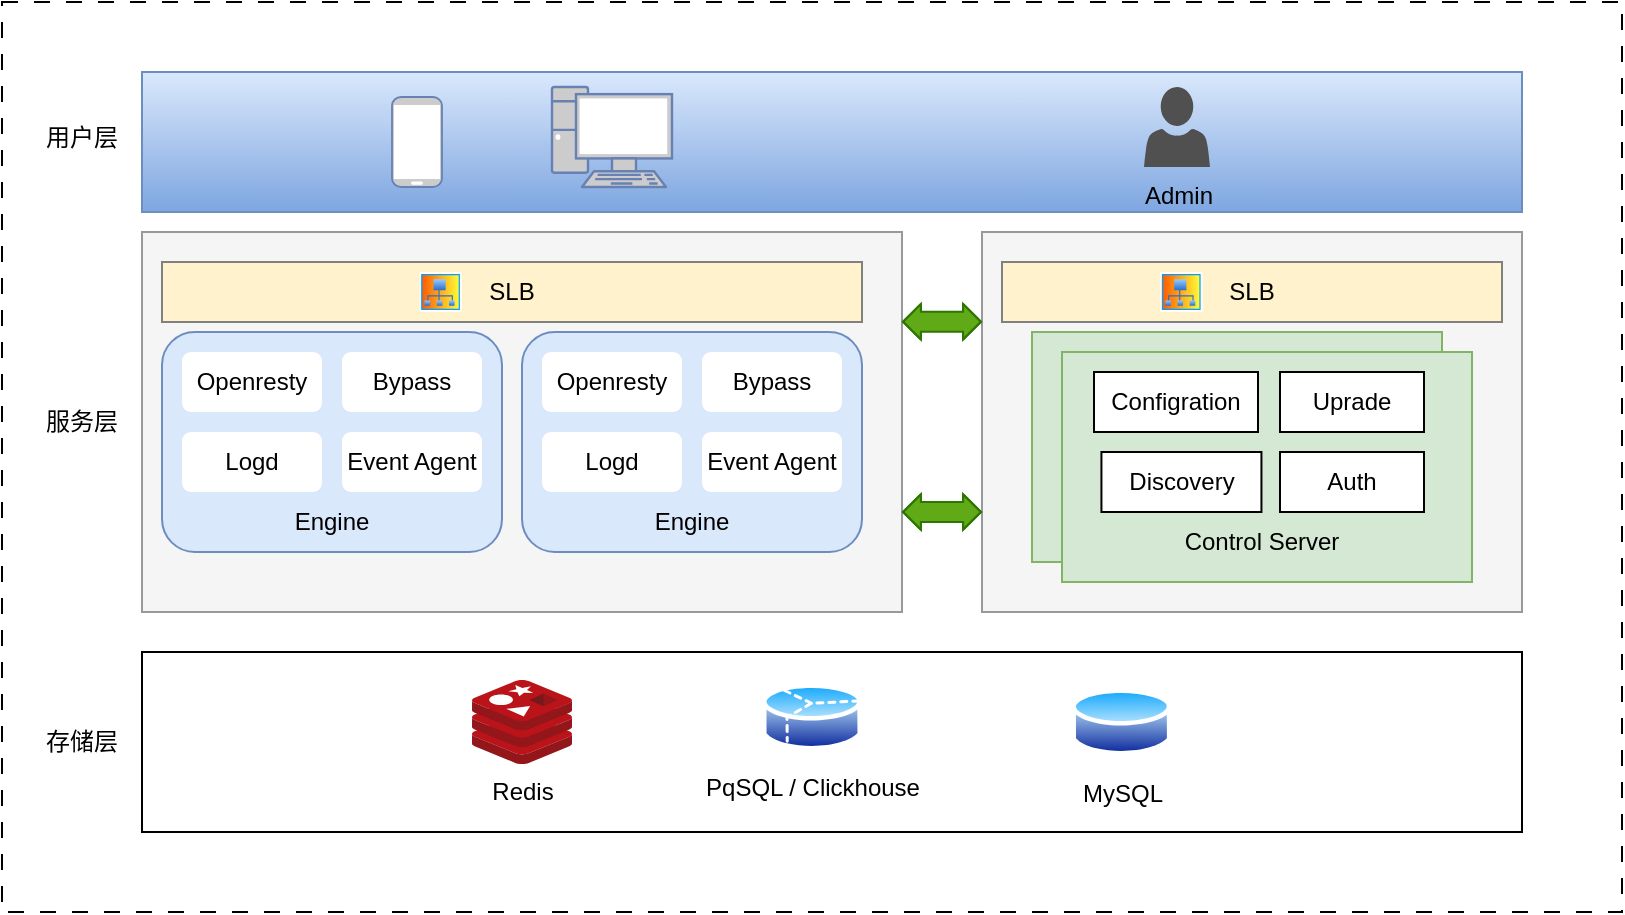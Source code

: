 <mxfile version="20.8.1" type="github" pages="4">
  <diagram id="QHqpLSU-fdE5Svy4Iw9_" name="架构图">
    <mxGraphModel dx="1195" dy="694" grid="1" gridSize="10" guides="1" tooltips="1" connect="1" arrows="1" fold="1" page="1" pageScale="1" pageWidth="827" pageHeight="1169" math="0" shadow="0">
      <root>
        <mxCell id="0" />
        <mxCell id="1" parent="0" />
        <mxCell id="9kweAl1eoht-Mn5aI06N-27" value="" style="rounded=0;whiteSpace=wrap;html=1;dashed=1;dashPattern=8 8;glass=0;" vertex="1" parent="1">
          <mxGeometry x="120" y="115" width="810" height="455" as="geometry" />
        </mxCell>
        <mxCell id="9kweAl1eoht-Mn5aI06N-16" value="" style="rounded=0;whiteSpace=wrap;html=1;strokeColor=#999999;fillColor=#f5f5f5;fontColor=#333333;" vertex="1" parent="1">
          <mxGeometry x="610" y="230" width="270" height="190" as="geometry" />
        </mxCell>
        <mxCell id="9kweAl1eoht-Mn5aI06N-17" value="" style="rounded=0;whiteSpace=wrap;html=1;strokeColor=#82b366;fillColor=#d5e8d4;" vertex="1" parent="1">
          <mxGeometry x="635" y="280" width="205" height="115" as="geometry" />
        </mxCell>
        <mxCell id="DRKu7bPqZMU2_JwGomFF-2" value="" style="rounded=0;whiteSpace=wrap;html=1;strokeColor=#999999;fillColor=#f5f5f5;fontColor=#333333;" parent="1" vertex="1">
          <mxGeometry x="190" y="230" width="380" height="190" as="geometry" />
        </mxCell>
        <mxCell id="XTTUQiexYlqABtr_ovT6-5" value="" style="rounded=1;whiteSpace=wrap;html=1;strokeColor=#6c8ebf;fillColor=#dae8fc;movable=1;resizable=1;rotatable=1;deletable=1;editable=1;connectable=1;" parent="1" vertex="1">
          <mxGeometry x="200" y="280" width="170" height="110" as="geometry" />
        </mxCell>
        <mxCell id="DRKu7bPqZMU2_JwGomFF-1" value="" style="rounded=0;whiteSpace=wrap;html=1;strokeColor=#6c8ebf;fillColor=#dae8fc;gradientColor=#7ea6e0;" parent="1" vertex="1">
          <mxGeometry x="190" y="150" width="690" height="70" as="geometry" />
        </mxCell>
        <mxCell id="DRKu7bPqZMU2_JwGomFF-3" value="" style="rounded=0;whiteSpace=wrap;html=1;strokeColor=#82b366;fillColor=#d5e8d4;" parent="1" vertex="1">
          <mxGeometry x="650" y="290" width="205" height="115" as="geometry" />
        </mxCell>
        <mxCell id="DRKu7bPqZMU2_JwGomFF-4" value="" style="rounded=0;whiteSpace=wrap;html=1;" parent="1" vertex="1">
          <mxGeometry x="190" y="440" width="690" height="90" as="geometry" />
        </mxCell>
        <mxCell id="DRKu7bPqZMU2_JwGomFF-5" value="用户层" style="text;html=1;strokeColor=none;fillColor=none;align=center;verticalAlign=middle;whiteSpace=wrap;rounded=0;" parent="1" vertex="1">
          <mxGeometry x="130" y="167.5" width="60" height="30" as="geometry" />
        </mxCell>
        <mxCell id="XTTUQiexYlqABtr_ovT6-1" value="Openresty" style="rounded=1;whiteSpace=wrap;html=1;strokeColor=none;movable=1;resizable=1;rotatable=1;deletable=1;editable=1;connectable=1;" parent="1" vertex="1">
          <mxGeometry x="210" y="290" width="70" height="30" as="geometry" />
        </mxCell>
        <mxCell id="XTTUQiexYlqABtr_ovT6-2" value="Bypass" style="rounded=1;whiteSpace=wrap;html=1;strokeColor=none;movable=1;resizable=1;rotatable=1;deletable=1;editable=1;connectable=1;" parent="1" vertex="1">
          <mxGeometry x="290" y="290" width="70" height="30" as="geometry" />
        </mxCell>
        <mxCell id="XTTUQiexYlqABtr_ovT6-3" value="Event Agent" style="rounded=1;whiteSpace=wrap;html=1;strokeColor=none;movable=1;resizable=1;rotatable=1;deletable=1;editable=1;connectable=1;" parent="1" vertex="1">
          <mxGeometry x="290" y="330" width="70" height="30" as="geometry" />
        </mxCell>
        <mxCell id="XTTUQiexYlqABtr_ovT6-4" value="Logd" style="rounded=1;whiteSpace=wrap;html=1;strokeColor=none;movable=1;resizable=1;rotatable=1;deletable=1;editable=1;connectable=1;" parent="1" vertex="1">
          <mxGeometry x="210" y="330" width="70" height="30" as="geometry" />
        </mxCell>
        <mxCell id="XTTUQiexYlqABtr_ovT6-6" value="" style="rounded=1;whiteSpace=wrap;html=1;strokeColor=#6c8ebf;fillColor=#dae8fc;movable=1;resizable=1;rotatable=1;deletable=1;editable=1;connectable=1;" parent="1" vertex="1">
          <mxGeometry x="380" y="280" width="170" height="110" as="geometry" />
        </mxCell>
        <mxCell id="XTTUQiexYlqABtr_ovT6-7" value="Openresty" style="rounded=1;whiteSpace=wrap;html=1;strokeColor=none;movable=1;resizable=1;rotatable=1;deletable=1;editable=1;connectable=1;" parent="1" vertex="1">
          <mxGeometry x="390" y="290" width="70" height="30" as="geometry" />
        </mxCell>
        <mxCell id="XTTUQiexYlqABtr_ovT6-8" value="Bypass" style="rounded=1;whiteSpace=wrap;html=1;strokeColor=none;movable=1;resizable=1;rotatable=1;deletable=1;editable=1;connectable=1;" parent="1" vertex="1">
          <mxGeometry x="470" y="290" width="70" height="30" as="geometry" />
        </mxCell>
        <mxCell id="XTTUQiexYlqABtr_ovT6-9" value="Event Agent" style="rounded=1;whiteSpace=wrap;html=1;strokeColor=none;movable=1;resizable=1;rotatable=1;deletable=1;editable=1;connectable=1;" parent="1" vertex="1">
          <mxGeometry x="470" y="330" width="70" height="30" as="geometry" />
        </mxCell>
        <mxCell id="XTTUQiexYlqABtr_ovT6-10" value="Logd" style="rounded=1;whiteSpace=wrap;html=1;strokeColor=none;movable=1;resizable=1;rotatable=1;deletable=1;editable=1;connectable=1;" parent="1" vertex="1">
          <mxGeometry x="390" y="330" width="70" height="30" as="geometry" />
        </mxCell>
        <mxCell id="XTTUQiexYlqABtr_ovT6-16" value="SLB" style="rounded=0;whiteSpace=wrap;html=1;strokeColor=#808080;fillColor=#fff2cc;" parent="1" vertex="1">
          <mxGeometry x="200" y="245" width="350" height="30" as="geometry" />
        </mxCell>
        <mxCell id="XTTUQiexYlqABtr_ovT6-17" value="Engine" style="text;html=1;strokeColor=none;fillColor=none;align=center;verticalAlign=middle;whiteSpace=wrap;rounded=0;" parent="1" vertex="1">
          <mxGeometry x="435" y="360" width="60" height="30" as="geometry" />
        </mxCell>
        <mxCell id="A2RBMv4qCWmO6yTB0ns1-3" value="Engine" style="text;html=1;strokeColor=none;fillColor=none;align=center;verticalAlign=middle;whiteSpace=wrap;rounded=0;" parent="1" vertex="1">
          <mxGeometry x="255" y="360" width="60" height="30" as="geometry" />
        </mxCell>
        <mxCell id="A2RBMv4qCWmO6yTB0ns1-4" value="" style="fontColor=#0066CC;verticalAlign=top;verticalLabelPosition=bottom;labelPosition=center;align=center;html=1;outlineConnect=0;fillColor=#CCCCCC;strokeColor=#6881B3;gradientColor=none;gradientDirection=north;strokeWidth=2;shape=mxgraph.networks.mobile;rounded=0;" parent="1" vertex="1">
          <mxGeometry x="315" y="162.5" width="25" height="45" as="geometry" />
        </mxCell>
        <mxCell id="A2RBMv4qCWmO6yTB0ns1-5" value="" style="fontColor=#0066CC;verticalAlign=top;verticalLabelPosition=bottom;labelPosition=center;align=center;html=1;outlineConnect=0;fillColor=#CCCCCC;strokeColor=#6881B3;gradientColor=none;gradientDirection=north;strokeWidth=2;shape=mxgraph.networks.pc;rounded=0;" parent="1" vertex="1">
          <mxGeometry x="395" y="157.5" width="60" height="50" as="geometry" />
        </mxCell>
        <mxCell id="T-98aVVm2dTqcfH8pRrv-1" value="Redis" style="sketch=0;aspect=fixed;html=1;points=[];align=center;image;fontSize=12;image=img/lib/mscae/Cache_Redis_Product.svg;" vertex="1" parent="1">
          <mxGeometry x="355" y="454" width="50" height="42" as="geometry" />
        </mxCell>
        <mxCell id="T-98aVVm2dTqcfH8pRrv-3" value="Configration" style="rounded=0;whiteSpace=wrap;html=1;" vertex="1" parent="1">
          <mxGeometry x="666" y="300" width="82" height="30" as="geometry" />
        </mxCell>
        <mxCell id="T-98aVVm2dTqcfH8pRrv-4" value="Uprade" style="rounded=0;whiteSpace=wrap;html=1;" vertex="1" parent="1">
          <mxGeometry x="759" y="300" width="72" height="30" as="geometry" />
        </mxCell>
        <mxCell id="ZY-Z2LiAh8ZrY2GahEp_-1" value="Control Server" style="text;html=1;strokeColor=none;fillColor=none;align=center;verticalAlign=middle;whiteSpace=wrap;rounded=0;" vertex="1" parent="1">
          <mxGeometry x="700" y="375" width="100" height="20" as="geometry" />
        </mxCell>
        <mxCell id="9kweAl1eoht-Mn5aI06N-4" value="" style="aspect=fixed;perimeter=ellipsePerimeter;html=1;align=center;shadow=0;dashed=0;spacingTop=3;image;image=img/lib/active_directory/site_collection.svg;" vertex="1" parent="1">
          <mxGeometry x="328.72" y="250" width="21.28" height="20" as="geometry" />
        </mxCell>
        <mxCell id="9kweAl1eoht-Mn5aI06N-7" value="Admin" style="sketch=0;pointerEvents=1;shadow=0;dashed=0;html=1;strokeColor=none;labelPosition=center;verticalLabelPosition=bottom;verticalAlign=top;align=center;fillColor=#505050;shape=mxgraph.mscae.intune.account_portal" vertex="1" parent="1">
          <mxGeometry x="691" y="157.5" width="33" height="40" as="geometry" />
        </mxCell>
        <mxCell id="9kweAl1eoht-Mn5aI06N-8" value="Discovery" style="rounded=0;whiteSpace=wrap;html=1;" vertex="1" parent="1">
          <mxGeometry x="669.72" y="340" width="80" height="30" as="geometry" />
        </mxCell>
        <mxCell id="9kweAl1eoht-Mn5aI06N-9" value="Auth" style="rounded=0;whiteSpace=wrap;html=1;" vertex="1" parent="1">
          <mxGeometry x="759" y="340" width="72" height="30" as="geometry" />
        </mxCell>
        <mxCell id="9kweAl1eoht-Mn5aI06N-11" value="PqSQL / Clickhouse" style="aspect=fixed;perimeter=ellipsePerimeter;html=1;align=center;shadow=0;dashed=0;spacingTop=3;image;image=img/lib/active_directory/database_partition_3.svg;" vertex="1" parent="1">
          <mxGeometry x="500" y="454" width="50" height="37" as="geometry" />
        </mxCell>
        <mxCell id="9kweAl1eoht-Mn5aI06N-12" value="MySQL" style="aspect=fixed;perimeter=ellipsePerimeter;html=1;align=center;shadow=0;dashed=0;spacingTop=3;image;image=img/lib/active_directory/database.svg;" vertex="1" parent="1">
          <mxGeometry x="654.72" y="456.5" width="50" height="37" as="geometry" />
        </mxCell>
        <mxCell id="9kweAl1eoht-Mn5aI06N-14" value="SLB" style="rounded=0;whiteSpace=wrap;html=1;strokeColor=#808080;fillColor=#fff2cc;" vertex="1" parent="1">
          <mxGeometry x="620" y="245" width="250" height="30" as="geometry" />
        </mxCell>
        <mxCell id="9kweAl1eoht-Mn5aI06N-18" value="" style="aspect=fixed;perimeter=ellipsePerimeter;html=1;align=center;shadow=0;dashed=0;spacingTop=3;image;image=img/lib/active_directory/site_collection.svg;" vertex="1" parent="1">
          <mxGeometry x="699.08" y="250" width="21.28" height="20" as="geometry" />
        </mxCell>
        <mxCell id="9kweAl1eoht-Mn5aI06N-21" value="存储层" style="text;html=1;strokeColor=none;fillColor=none;align=center;verticalAlign=middle;whiteSpace=wrap;rounded=0;" vertex="1" parent="1">
          <mxGeometry x="130" y="470" width="60" height="30" as="geometry" />
        </mxCell>
        <mxCell id="9kweAl1eoht-Mn5aI06N-22" value="服务层" style="text;html=1;strokeColor=none;fillColor=none;align=center;verticalAlign=middle;whiteSpace=wrap;rounded=0;" vertex="1" parent="1">
          <mxGeometry x="130" y="310" width="60" height="30" as="geometry" />
        </mxCell>
        <mxCell id="9kweAl1eoht-Mn5aI06N-24" value="" style="shape=flexArrow;endArrow=classic;startArrow=classic;html=1;rounded=0;fillColor=#60a917;strokeColor=#2D7600;endWidth=6.815;endSize=2.655;startWidth=6.815;startSize=2.655;" edge="1" parent="1">
          <mxGeometry width="100" height="100" relative="1" as="geometry">
            <mxPoint x="570" y="370.0" as="sourcePoint" />
            <mxPoint x="610" y="370" as="targetPoint" />
            <Array as="points">
              <mxPoint x="600" y="370" />
            </Array>
          </mxGeometry>
        </mxCell>
        <mxCell id="9kweAl1eoht-Mn5aI06N-26" value="" style="shape=flexArrow;endArrow=classic;startArrow=classic;html=1;rounded=0;fillColor=#60a917;strokeColor=#2D7600;endWidth=6.815;endSize=2.655;startWidth=6.815;startSize=2.655;" edge="1" parent="1">
          <mxGeometry width="100" height="100" relative="1" as="geometry">
            <mxPoint x="570" y="274.85" as="sourcePoint" />
            <mxPoint x="610" y="274.85" as="targetPoint" />
            <Array as="points">
              <mxPoint x="600" y="274.85" />
            </Array>
          </mxGeometry>
        </mxCell>
      </root>
    </mxGraphModel>
  </diagram>
  <diagram id="H_ck7P8dlUUagU2h52F6" name="原理示意图">
    <mxGraphModel dx="1095" dy="636" grid="1" gridSize="10" guides="1" tooltips="1" connect="1" arrows="1" fold="1" page="1" pageScale="1" pageWidth="827" pageHeight="1169" math="0" shadow="0">
      <root>
        <mxCell id="0" />
        <mxCell id="1" parent="0" />
        <mxCell id="0kI2cozcI7CMRLFcSVNO-47" value="" style="rounded=1;whiteSpace=wrap;html=1;glass=0;dashed=1;dashPattern=8 8;shadow=0;strokeColor=#999999;" parent="1" vertex="1">
          <mxGeometry x="130" y="160" width="570" height="440" as="geometry" />
        </mxCell>
        <mxCell id="0kI2cozcI7CMRLFcSVNO-32" value="" style="rounded=1;whiteSpace=wrap;html=1;glass=0;fillColor=#F5F9FF;strokeColor=none;" parent="1" vertex="1">
          <mxGeometry x="160" y="480" width="380" height="100" as="geometry" />
        </mxCell>
        <mxCell id="0kI2cozcI7CMRLFcSVNO-28" value="" style="rounded=0;whiteSpace=wrap;html=1;fillColor=#E6E6E6;strokeColor=none;glass=0;" parent="1" vertex="1">
          <mxGeometry x="240" y="200" width="200" height="120" as="geometry" />
        </mxCell>
        <mxCell id="vspUS4Y1iWkkkbIc6cM_-5" style="edgeStyle=orthogonalEdgeStyle;rounded=0;orthogonalLoop=1;jettySize=auto;html=1;entryX=0;entryY=0.5;entryDx=0;entryDy=0;strokeWidth=2;strokeColor=#82B366;fillColor=#60a917;shadow=0;" edge="1" parent="1" source="0kI2cozcI7CMRLFcSVNO-14" target="0kI2cozcI7CMRLFcSVNO-11">
          <mxGeometry relative="1" as="geometry" />
        </mxCell>
        <mxCell id="0kI2cozcI7CMRLFcSVNO-14" value="" style="rounded=0;whiteSpace=wrap;html=1;fillColor=#E6E6E6;strokeColor=none;" parent="1" vertex="1">
          <mxGeometry x="250" y="210" width="200" height="120" as="geometry" />
        </mxCell>
        <mxCell id="0kI2cozcI7CMRLFcSVNO-2" value="Openresty" style="rounded=0;whiteSpace=wrap;html=1;fillColor=#dae8fc;strokeColor=#6c8ebf;movable=0;resizable=0;rotatable=0;deletable=0;editable=0;connectable=0;" parent="1" vertex="1">
          <mxGeometry x="270" y="229.17" width="70" height="30" as="geometry" />
        </mxCell>
        <mxCell id="0kI2cozcI7CMRLFcSVNO-3" value="Event" style="rounded=0;whiteSpace=wrap;html=1;fillColor=#f5f5f5;fontColor=#333333;strokeColor=#666666;movable=0;resizable=0;rotatable=0;deletable=0;editable=0;connectable=0;" parent="1" vertex="1">
          <mxGeometry x="270" y="269.17" width="70" height="30" as="geometry" />
        </mxCell>
        <mxCell id="0kI2cozcI7CMRLFcSVNO-4" value="Bypass" style="rounded=0;whiteSpace=wrap;html=1;fillColor=#dae8fc;strokeColor=#6c8ebf;movable=0;resizable=0;rotatable=0;deletable=0;editable=0;connectable=0;" parent="1" vertex="1">
          <mxGeometry x="350" y="229.17" width="70" height="30" as="geometry" />
        </mxCell>
        <mxCell id="vspUS4Y1iWkkkbIc6cM_-6" style="edgeStyle=orthogonalEdgeStyle;rounded=0;orthogonalLoop=1;jettySize=auto;html=1;entryX=0.5;entryY=0;entryDx=0;entryDy=0;entryPerimeter=0;strokeColor=#666666;strokeWidth=2;curved=1;dashed=1;" edge="1" parent="1" source="0kI2cozcI7CMRLFcSVNO-5" target="0kI2cozcI7CMRLFcSVNO-16">
          <mxGeometry relative="1" as="geometry" />
        </mxCell>
        <mxCell id="0kI2cozcI7CMRLFcSVNO-5" value="Logd" style="rounded=0;whiteSpace=wrap;html=1;fillColor=#f5f5f5;fontColor=#333333;strokeColor=#666666;movable=1;resizable=1;rotatable=1;deletable=1;editable=1;connectable=1;" parent="1" vertex="1">
          <mxGeometry x="350" y="269.17" width="70" height="30" as="geometry" />
        </mxCell>
        <mxCell id="0kI2cozcI7CMRLFcSVNO-8" value="" style="rounded=1;whiteSpace=wrap;html=1;fillColor=#E6E6E6;fontColor=#333333;strokeColor=#666666;" parent="1" vertex="1">
          <mxGeometry x="200" y="495.5" width="300" height="65" as="geometry" />
        </mxCell>
        <mxCell id="0kI2cozcI7CMRLFcSVNO-11" value="App Gateway" style="rounded=0;whiteSpace=wrap;html=1;fillColor=#1ba1e2;fontColor=#ffffff;strokeColor=#006EAF;" parent="1" vertex="1">
          <mxGeometry x="800" y="247.5" width="90" height="45" as="geometry" />
        </mxCell>
        <mxCell id="0kI2cozcI7CMRLFcSVNO-12" value="Uprade" style="rounded=1;whiteSpace=wrap;html=1;strokeColor=none;" parent="1" vertex="1">
          <mxGeometry x="390" y="512.5" width="70" height="30" as="geometry" />
        </mxCell>
        <mxCell id="0kI2cozcI7CMRLFcSVNO-13" value="Pilot" style="rounded=0;whiteSpace=wrap;html=1;strokeColor=none;" parent="1" vertex="1">
          <mxGeometry x="305" y="513" width="70" height="30" as="geometry" />
        </mxCell>
        <mxCell id="0kI2cozcI7CMRLFcSVNO-15" style="edgeStyle=orthogonalEdgeStyle;rounded=0;orthogonalLoop=1;jettySize=auto;html=1;exitX=0.5;exitY=1;exitDx=0;exitDy=0;" parent="1" source="0kI2cozcI7CMRLFcSVNO-3" target="0kI2cozcI7CMRLFcSVNO-3" edge="1">
          <mxGeometry relative="1" as="geometry" />
        </mxCell>
        <mxCell id="0kI2cozcI7CMRLFcSVNO-16" value="Log Store" style="shape=cylinder3;whiteSpace=wrap;html=1;boundedLbl=1;backgroundOutline=1;size=15;" parent="1" vertex="1">
          <mxGeometry x="570" y="485" width="70" height="60" as="geometry" />
        </mxCell>
        <mxCell id="0kI2cozcI7CMRLFcSVNO-17" value="" style="endArrow=classic;html=1;rounded=0;strokeWidth=2;fillColor=#d5e8d4;strokeColor=#82b366;" parent="1" edge="1">
          <mxGeometry x="-0.25" y="40" width="50" height="50" relative="1" as="geometry">
            <mxPoint x="40" y="268.48" as="sourcePoint" />
            <mxPoint x="240" y="268.51" as="targetPoint" />
            <Array as="points">
              <mxPoint x="240" y="268.51" />
            </Array>
            <mxPoint as="offset" />
          </mxGeometry>
        </mxCell>
        <mxCell id="0kI2cozcI7CMRLFcSVNO-29" value="Engine" style="text;html=1;strokeColor=none;fillColor=none;align=center;verticalAlign=middle;whiteSpace=wrap;rounded=0;" parent="1" vertex="1">
          <mxGeometry x="240" y="170" width="60" height="30" as="geometry" />
        </mxCell>
        <mxCell id="0kI2cozcI7CMRLFcSVNO-30" value="&lt;meta charset=&quot;utf-8&quot;&gt;&lt;span style=&quot;color: rgb(0, 0, 0); font-family: Helvetica; font-size: 12px; font-style: normal; font-variant-ligatures: normal; font-variant-caps: normal; font-weight: 400; letter-spacing: normal; orphans: 2; text-align: center; text-indent: 0px; text-transform: none; widows: 2; word-spacing: 0px; -webkit-text-stroke-width: 0px; background-color: rgb(251, 251, 251); text-decoration-thickness: initial; text-decoration-style: initial; text-decoration-color: initial; float: none; display: inline !important;&quot;&gt;Control Plane&lt;/span&gt;" style="text;html=1;strokeColor=none;fillColor=none;align=center;verticalAlign=middle;whiteSpace=wrap;rounded=0;" parent="1" vertex="1">
          <mxGeometry x="130" y="450" width="140" height="30" as="geometry" />
        </mxCell>
        <mxCell id="0kI2cozcI7CMRLFcSVNO-31" value="控制端" style="text;html=1;strokeColor=none;fillColor=none;align=center;verticalAlign=middle;whiteSpace=wrap;rounded=0;" parent="1" vertex="1">
          <mxGeometry x="220" y="515" width="60" height="30" as="geometry" />
        </mxCell>
        <mxCell id="0kI2cozcI7CMRLFcSVNO-35" value="Ingress&lt;br&gt;traffic" style="text;html=1;strokeColor=none;fillColor=none;align=center;verticalAlign=middle;whiteSpace=wrap;rounded=0;glass=0;dashed=1;dashPattern=8 8;opacity=80;" parent="1" vertex="1">
          <mxGeometry x="30" y="280" width="60" height="30" as="geometry" />
        </mxCell>
        <mxCell id="0kI2cozcI7CMRLFcSVNO-37" value="Egress&lt;br&gt;traffic" style="text;html=1;strokeColor=none;fillColor=none;align=center;verticalAlign=middle;whiteSpace=wrap;rounded=0;glass=0;dashed=1;dashPattern=8 8;opacity=80;" parent="1" vertex="1">
          <mxGeometry x="710" y="280" width="60" height="30" as="geometry" />
        </mxCell>
        <mxCell id="0kI2cozcI7CMRLFcSVNO-49" value="WAAP" style="text;html=1;align=center;verticalAlign=middle;resizable=0;points=[];autosize=1;strokeColor=none;fillColor=none;fontStyle=0;fontSize=14;" parent="1" vertex="1">
          <mxGeometry x="160" y="130" width="60" height="30" as="geometry" />
        </mxCell>
        <mxCell id="6QE7lQpZtBJtU-MwEa37-3" value="&lt;span style=&quot;font-size: 6px;&quot;&gt;PgSQL /&amp;nbsp;&lt;/span&gt;&lt;span style=&quot;font-size: 6px;&quot;&gt;Clickhouse&lt;/span&gt;" style="text;html=1;strokeColor=none;fillColor=none;align=center;verticalAlign=middle;whiteSpace=wrap;rounded=0;fontSize=6;" parent="1" vertex="1">
          <mxGeometry x="540" y="560.5" width="140" height="10" as="geometry" />
        </mxCell>
        <mxCell id="vspUS4Y1iWkkkbIc6cM_-21" value="" style="endArrow=classic;html=1;rounded=0;dashed=1;strokeColor=#666666;strokeWidth=2;curved=1;exitX=0.5;exitY=0;exitDx=0;exitDy=0;edgeStyle=orthogonalEdgeStyle;" edge="1" parent="1" source="0kI2cozcI7CMRLFcSVNO-8">
          <mxGeometry width="50" height="50" relative="1" as="geometry">
            <mxPoint x="310" y="460" as="sourcePoint" />
            <mxPoint x="310" y="300" as="targetPoint" />
          </mxGeometry>
        </mxCell>
        <mxCell id="vspUS4Y1iWkkkbIc6cM_-22" value="&lt;span style=&quot;border-color: var(--border-color); font-size: 12px; text-align: left; background-color: rgb(251, 251, 251);&quot;&gt;Discovery&lt;/span&gt;&lt;br style=&quot;border-color: var(--border-color); font-size: 12px; text-align: left; background-color: rgb(251, 251, 251);&quot;&gt;&lt;span style=&quot;border-color: var(--border-color); font-size: 12px; text-align: left; background-color: rgb(251, 251, 251);&quot;&gt;Configuration&lt;/span&gt;" style="edgeLabel;html=1;align=center;verticalAlign=middle;resizable=0;points=[];" vertex="1" connectable="0" parent="vspUS4Y1iWkkkbIc6cM_-21">
          <mxGeometry x="-0.364" y="4" relative="1" as="geometry">
            <mxPoint as="offset" />
          </mxGeometry>
        </mxCell>
      </root>
    </mxGraphModel>
  </diagram>
  <diagram id="Ht1M8jgEwFfnCIfOTk4-" name="组件介绍">
    <mxGraphModel dx="1314" dy="763" grid="1" gridSize="10" guides="1" tooltips="1" connect="1" arrows="1" fold="1" page="1" pageScale="1" pageWidth="1169" pageHeight="827" math="0" shadow="0">
      <root>
        <mxCell id="0" />
        <mxCell id="1" parent="0" />
        <mxCell id="WzUDPW5uthaogsePawCD-2" value="&lt;meta charset=&quot;utf-8&quot;&gt;&lt;span style=&quot;color: rgb(0, 0, 0); font-family: Helvetica; font-size: 12px; font-style: normal; font-variant-ligatures: normal; font-variant-caps: normal; font-weight: 400; letter-spacing: normal; orphans: 2; text-align: left; text-indent: 0px; text-transform: none; widows: 2; word-spacing: 0px; -webkit-text-stroke-width: 0px; background-color: rgb(251, 251, 251); text-decoration-thickness: initial; text-decoration-style: initial; text-decoration-color: initial; float: none; display: inline !important;&quot;&gt;组件简单介绍&lt;/span&gt;&lt;br style=&quot;border-color: var(--border-color); color: rgb(0, 0, 0); font-family: Helvetica; font-size: 12px; font-style: normal; font-variant-ligatures: normal; font-variant-caps: normal; font-weight: 400; letter-spacing: normal; orphans: 2; text-align: left; text-indent: 0px; text-transform: none; widows: 2; word-spacing: 0px; -webkit-text-stroke-width: 0px; background-color: rgb(251, 251, 251); text-decoration-thickness: initial; text-decoration-style: initial; text-decoration-color: initial;&quot;&gt;&lt;br style=&quot;border-color: var(--border-color); color: rgb(0, 0, 0); font-family: Helvetica; font-size: 12px; font-style: normal; font-variant-ligatures: normal; font-variant-caps: normal; font-weight: 400; letter-spacing: normal; orphans: 2; text-align: left; text-indent: 0px; text-transform: none; widows: 2; word-spacing: 0px; -webkit-text-stroke-width: 0px; background-color: rgb(251, 251, 251); text-decoration-thickness: initial; text-decoration-style: initial; text-decoration-color: initial;&quot;&gt;&lt;span style=&quot;color: rgb(0, 0, 0); font-family: Helvetica; font-size: 12px; font-style: normal; font-variant-ligatures: normal; font-variant-caps: normal; font-weight: 400; letter-spacing: normal; orphans: 2; text-align: left; text-indent: 0px; text-transform: none; widows: 2; word-spacing: 0px; -webkit-text-stroke-width: 0px; background-color: rgb(251, 251, 251); text-decoration-thickness: initial; text-decoration-style: initial; text-decoration-color: initial; float: none; display: inline !important;&quot;&gt;引擎：&lt;/span&gt;&lt;br style=&quot;border-color: var(--border-color); color: rgb(0, 0, 0); font-family: Helvetica; font-size: 12px; font-style: normal; font-variant-ligatures: normal; font-variant-caps: normal; font-weight: 400; letter-spacing: normal; orphans: 2; text-align: left; text-indent: 0px; text-transform: none; widows: 2; word-spacing: 0px; -webkit-text-stroke-width: 0px; background-color: rgb(251, 251, 251); text-decoration-thickness: initial; text-decoration-style: initial; text-decoration-color: initial;&quot;&gt;&lt;span style=&quot;color: rgb(0, 0, 0); font-family: Helvetica; font-size: 12px; font-style: normal; font-variant-ligatures: normal; font-variant-caps: normal; font-weight: 400; letter-spacing: normal; orphans: 2; text-align: left; text-indent: 0px; text-transform: none; widows: 2; word-spacing: 0px; -webkit-text-stroke-width: 0px; background-color: rgb(251, 251, 251); text-decoration-thickness: initial; text-decoration-style: initial; text-decoration-color: initial; float: none; display: inline !important;&quot;&gt;Openresty：&lt;/span&gt;&lt;span style=&quot;border-color: var(--border-color); font-style: normal; font-variant-ligatures: normal; font-variant-caps: normal; font-weight: 400; letter-spacing: normal; orphans: 2; text-align: left; text-indent: 0px; text-transform: none; widows: 2; word-spacing: 0px; -webkit-text-stroke-width: 0px; text-decoration-thickness: initial; text-decoration-style: initial; text-decoration-color: initial; color: rgb(51, 51, 51); font-family: Arial, sans-serif; font-size: 13px; background-color: rgb(255, 255, 255);&quot;&gt;基于nginx与lua的高性能代理服务器，检测功能的核心实现；&lt;br style=&quot;border-color: var(--border-color);&quot;&gt;Bypass：起过载保护作用，当Openresty进程挂掉后，网络流量可以正常转发，而不影响业务；&lt;br style=&quot;border-color: var(--border-color);&quot;&gt;Event：主要负责引擎与控制端的通信（Http协议），与Openresty通过共享内存通信；&lt;br style=&quot;border-color: var(--border-color);&quot;&gt;Logd：负责检测日志的记录，写入到LogStore中；&lt;br style=&quot;border-color: var(--border-color);&quot;&gt;&lt;br style=&quot;border-color: var(--border-color);&quot;&gt;控制面：&lt;br style=&quot;border-color: var(--border-color);&quot;&gt;Pilot：控制端的主要程序，负责规则生成与下发，引擎的状态监测，监测日志分析告警等；&lt;br style=&quot;border-color: var(--border-color);&quot;&gt;Uprade：负责控制端升级，配置备份与恢复；&lt;/span&gt;" style="text;whiteSpace=wrap;html=1;" parent="1" vertex="1">
          <mxGeometry x="200" y="180" width="560" height="210" as="geometry" />
        </mxCell>
      </root>
    </mxGraphModel>
  </diagram>
  <diagram id="2LwcnpU5y4H_kz4jwnWc" name="进程介绍">
    <mxGraphModel dx="1314" dy="763" grid="1" gridSize="10" guides="1" tooltips="1" connect="1" arrows="1" fold="1" page="1" pageScale="1" pageWidth="827" pageHeight="1169" math="0" shadow="0">
      <root>
        <mxCell id="0" />
        <mxCell id="1" parent="0" />
        <mxCell id="PeD444H6cPswoVOKIjSt-1" value="" style="rounded=1;whiteSpace=wrap;html=1;glass=0;dashed=1;dashPattern=8 8;shadow=0;strokeColor=#999999;" parent="1" vertex="1">
          <mxGeometry x="130" y="160" width="570" height="440" as="geometry" />
        </mxCell>
        <mxCell id="PeD444H6cPswoVOKIjSt-2" value="" style="rounded=1;whiteSpace=wrap;html=1;glass=0;fillColor=#F5F9FF;strokeColor=none;" parent="1" vertex="1">
          <mxGeometry x="160" y="480" width="380" height="100" as="geometry" />
        </mxCell>
        <mxCell id="PeD444H6cPswoVOKIjSt-3" value="" style="rounded=0;whiteSpace=wrap;html=1;fillColor=#E6E6E6;strokeColor=none;glass=0;" parent="1" vertex="1">
          <mxGeometry x="240" y="200" width="200" height="120" as="geometry" />
        </mxCell>
        <mxCell id="PeD444H6cPswoVOKIjSt-4" style="edgeStyle=orthogonalEdgeStyle;rounded=0;orthogonalLoop=1;jettySize=auto;html=1;entryX=0;entryY=0.5;entryDx=0;entryDy=0;strokeWidth=2;strokeColor=#82B366;fillColor=#60a917;shadow=0;" parent="1" source="PeD444H6cPswoVOKIjSt-5" target="PeD444H6cPswoVOKIjSt-12" edge="1">
          <mxGeometry relative="1" as="geometry" />
        </mxCell>
        <mxCell id="PeD444H6cPswoVOKIjSt-5" value="" style="rounded=0;whiteSpace=wrap;html=1;fillColor=#E6E6E6;strokeColor=none;" parent="1" vertex="1">
          <mxGeometry x="250" y="210" width="200" height="120" as="geometry" />
        </mxCell>
        <mxCell id="PeD444H6cPswoVOKIjSt-6" value="Openresty" style="rounded=0;whiteSpace=wrap;html=1;fillColor=#dae8fc;strokeColor=#6c8ebf;movable=0;resizable=0;rotatable=0;deletable=0;editable=0;connectable=0;" parent="1" vertex="1">
          <mxGeometry x="270" y="229.17" width="70" height="30" as="geometry" />
        </mxCell>
        <mxCell id="PeD444H6cPswoVOKIjSt-7" value="Event Agent" style="rounded=0;whiteSpace=wrap;html=1;fillColor=#f5f5f5;fontColor=#333333;strokeColor=#666666;movable=1;resizable=1;rotatable=1;deletable=1;editable=1;connectable=1;" parent="1" vertex="1">
          <mxGeometry x="270" y="269.17" width="70" height="30" as="geometry" />
        </mxCell>
        <mxCell id="PeD444H6cPswoVOKIjSt-8" value="Bypass" style="rounded=0;whiteSpace=wrap;html=1;fillColor=#dae8fc;strokeColor=#6c8ebf;movable=0;resizable=0;rotatable=0;deletable=0;editable=0;connectable=0;" parent="1" vertex="1">
          <mxGeometry x="350" y="229.17" width="70" height="30" as="geometry" />
        </mxCell>
        <mxCell id="PeD444H6cPswoVOKIjSt-9" style="edgeStyle=orthogonalEdgeStyle;rounded=0;orthogonalLoop=1;jettySize=auto;html=1;entryX=0.5;entryY=0;entryDx=0;entryDy=0;entryPerimeter=0;strokeColor=#666666;strokeWidth=2;curved=1;dashed=1;" parent="1" source="PeD444H6cPswoVOKIjSt-10" target="PeD444H6cPswoVOKIjSt-16" edge="1">
          <mxGeometry relative="1" as="geometry" />
        </mxCell>
        <mxCell id="PeD444H6cPswoVOKIjSt-10" value="Logd" style="rounded=0;whiteSpace=wrap;html=1;fillColor=#f5f5f5;fontColor=#333333;strokeColor=#666666;movable=1;resizable=1;rotatable=1;deletable=1;editable=1;connectable=1;" parent="1" vertex="1">
          <mxGeometry x="350" y="269.17" width="70" height="30" as="geometry" />
        </mxCell>
        <mxCell id="PeD444H6cPswoVOKIjSt-11" value="" style="rounded=1;whiteSpace=wrap;html=1;fillColor=#E6E6E6;fontColor=#333333;strokeColor=#666666;" parent="1" vertex="1">
          <mxGeometry x="200" y="495.5" width="300" height="65" as="geometry" />
        </mxCell>
        <mxCell id="PeD444H6cPswoVOKIjSt-12" value="App Gateway" style="rounded=0;whiteSpace=wrap;html=1;fillColor=#1ba1e2;fontColor=#ffffff;strokeColor=#006EAF;" parent="1" vertex="1">
          <mxGeometry x="800" y="247.5" width="90" height="45" as="geometry" />
        </mxCell>
        <mxCell id="PeD444H6cPswoVOKIjSt-13" value="Uprade" style="rounded=1;whiteSpace=wrap;html=1;strokeColor=none;" parent="1" vertex="1">
          <mxGeometry x="390" y="513" width="90" height="30" as="geometry" />
        </mxCell>
        <mxCell id="PeD444H6cPswoVOKIjSt-14" value="Control Server&amp;nbsp;" style="rounded=0;whiteSpace=wrap;html=1;strokeColor=none;" parent="1" vertex="1">
          <mxGeometry x="290" y="513" width="90" height="30" as="geometry" />
        </mxCell>
        <mxCell id="PeD444H6cPswoVOKIjSt-15" style="edgeStyle=orthogonalEdgeStyle;rounded=0;orthogonalLoop=1;jettySize=auto;html=1;exitX=0.5;exitY=1;exitDx=0;exitDy=0;" parent="1" source="PeD444H6cPswoVOKIjSt-7" target="PeD444H6cPswoVOKIjSt-7" edge="1">
          <mxGeometry relative="1" as="geometry" />
        </mxCell>
        <mxCell id="PeD444H6cPswoVOKIjSt-16" value="Log Store" style="shape=cylinder3;whiteSpace=wrap;html=1;boundedLbl=1;backgroundOutline=1;size=15;" parent="1" vertex="1">
          <mxGeometry x="570" y="485" width="70" height="60" as="geometry" />
        </mxCell>
        <mxCell id="PeD444H6cPswoVOKIjSt-17" value="" style="endArrow=classic;html=1;rounded=0;strokeWidth=2;fillColor=#d5e8d4;strokeColor=#82b366;" parent="1" edge="1">
          <mxGeometry x="-0.25" y="40" width="50" height="50" relative="1" as="geometry">
            <mxPoint x="40" y="268.48" as="sourcePoint" />
            <mxPoint x="240" y="268.51" as="targetPoint" />
            <Array as="points">
              <mxPoint x="240" y="268.51" />
            </Array>
            <mxPoint as="offset" />
          </mxGeometry>
        </mxCell>
        <mxCell id="PeD444H6cPswoVOKIjSt-18" value="Engine" style="text;html=1;strokeColor=none;fillColor=none;align=center;verticalAlign=middle;whiteSpace=wrap;rounded=0;" parent="1" vertex="1">
          <mxGeometry x="240" y="170" width="60" height="30" as="geometry" />
        </mxCell>
        <mxCell id="PeD444H6cPswoVOKIjSt-19" value="&lt;meta charset=&quot;utf-8&quot;&gt;&lt;span style=&quot;color: rgb(0, 0, 0); font-family: Helvetica; font-size: 12px; font-style: normal; font-variant-ligatures: normal; font-variant-caps: normal; font-weight: 400; letter-spacing: normal; orphans: 2; text-align: center; text-indent: 0px; text-transform: none; widows: 2; word-spacing: 0px; -webkit-text-stroke-width: 0px; background-color: rgb(251, 251, 251); text-decoration-thickness: initial; text-decoration-style: initial; text-decoration-color: initial; float: none; display: inline !important;&quot;&gt;Control Plane&lt;/span&gt;" style="text;html=1;strokeColor=none;fillColor=none;align=center;verticalAlign=middle;whiteSpace=wrap;rounded=0;" parent="1" vertex="1">
          <mxGeometry x="130" y="450" width="140" height="30" as="geometry" />
        </mxCell>
        <mxCell id="PeD444H6cPswoVOKIjSt-20" value="控制端" style="text;html=1;strokeColor=none;fillColor=none;align=center;verticalAlign=middle;whiteSpace=wrap;rounded=0;" parent="1" vertex="1">
          <mxGeometry x="220" y="515" width="60" height="30" as="geometry" />
        </mxCell>
        <mxCell id="PeD444H6cPswoVOKIjSt-21" value="Ingress&lt;br&gt;traffic" style="text;html=1;strokeColor=none;fillColor=none;align=center;verticalAlign=middle;whiteSpace=wrap;rounded=0;glass=0;dashed=1;dashPattern=8 8;opacity=80;" parent="1" vertex="1">
          <mxGeometry x="30" y="280" width="60" height="30" as="geometry" />
        </mxCell>
        <mxCell id="PeD444H6cPswoVOKIjSt-22" value="Egress&lt;br&gt;traffic" style="text;html=1;strokeColor=none;fillColor=none;align=center;verticalAlign=middle;whiteSpace=wrap;rounded=0;glass=0;dashed=1;dashPattern=8 8;opacity=80;" parent="1" vertex="1">
          <mxGeometry x="710" y="280" width="60" height="30" as="geometry" />
        </mxCell>
        <mxCell id="PeD444H6cPswoVOKIjSt-23" value="WAAP" style="text;html=1;align=center;verticalAlign=middle;resizable=0;points=[];autosize=1;strokeColor=none;fillColor=none;fontStyle=0;fontSize=14;" parent="1" vertex="1">
          <mxGeometry x="160" y="130" width="60" height="30" as="geometry" />
        </mxCell>
        <mxCell id="PeD444H6cPswoVOKIjSt-24" value="&lt;span style=&quot;font-size: 6px;&quot;&gt;PgSQL /&amp;nbsp;&lt;/span&gt;&lt;span style=&quot;font-size: 6px;&quot;&gt;Clickhouse&lt;/span&gt;" style="text;html=1;strokeColor=none;fillColor=none;align=center;verticalAlign=middle;whiteSpace=wrap;rounded=0;fontSize=6;" parent="1" vertex="1">
          <mxGeometry x="540" y="560.5" width="140" height="10" as="geometry" />
        </mxCell>
        <mxCell id="PeD444H6cPswoVOKIjSt-25" value="" style="endArrow=classic;html=1;rounded=0;dashed=1;strokeColor=#666666;strokeWidth=2;curved=1;exitX=0.5;exitY=0;exitDx=0;exitDy=0;edgeStyle=orthogonalEdgeStyle;" parent="1" source="PeD444H6cPswoVOKIjSt-11" edge="1">
          <mxGeometry width="50" height="50" relative="1" as="geometry">
            <mxPoint x="310" y="460" as="sourcePoint" />
            <mxPoint x="310" y="300.0" as="targetPoint" />
          </mxGeometry>
        </mxCell>
        <mxCell id="PeD444H6cPswoVOKIjSt-26" value="&lt;span style=&quot;border-color: var(--border-color); font-size: 12px; text-align: left; background-color: rgb(251, 251, 251);&quot;&gt;Discovery&lt;/span&gt;&lt;br style=&quot;border-color: var(--border-color); font-size: 12px; text-align: left; background-color: rgb(251, 251, 251);&quot;&gt;&lt;span style=&quot;border-color: var(--border-color); font-size: 12px; text-align: left; background-color: rgb(251, 251, 251);&quot;&gt;Configuration&lt;/span&gt;" style="edgeLabel;html=1;align=center;verticalAlign=middle;resizable=0;points=[];" parent="PeD444H6cPswoVOKIjSt-25" vertex="1" connectable="0">
          <mxGeometry x="-0.364" y="4" relative="1" as="geometry">
            <mxPoint as="offset" />
          </mxGeometry>
        </mxCell>
      </root>
    </mxGraphModel>
  </diagram>
</mxfile>
